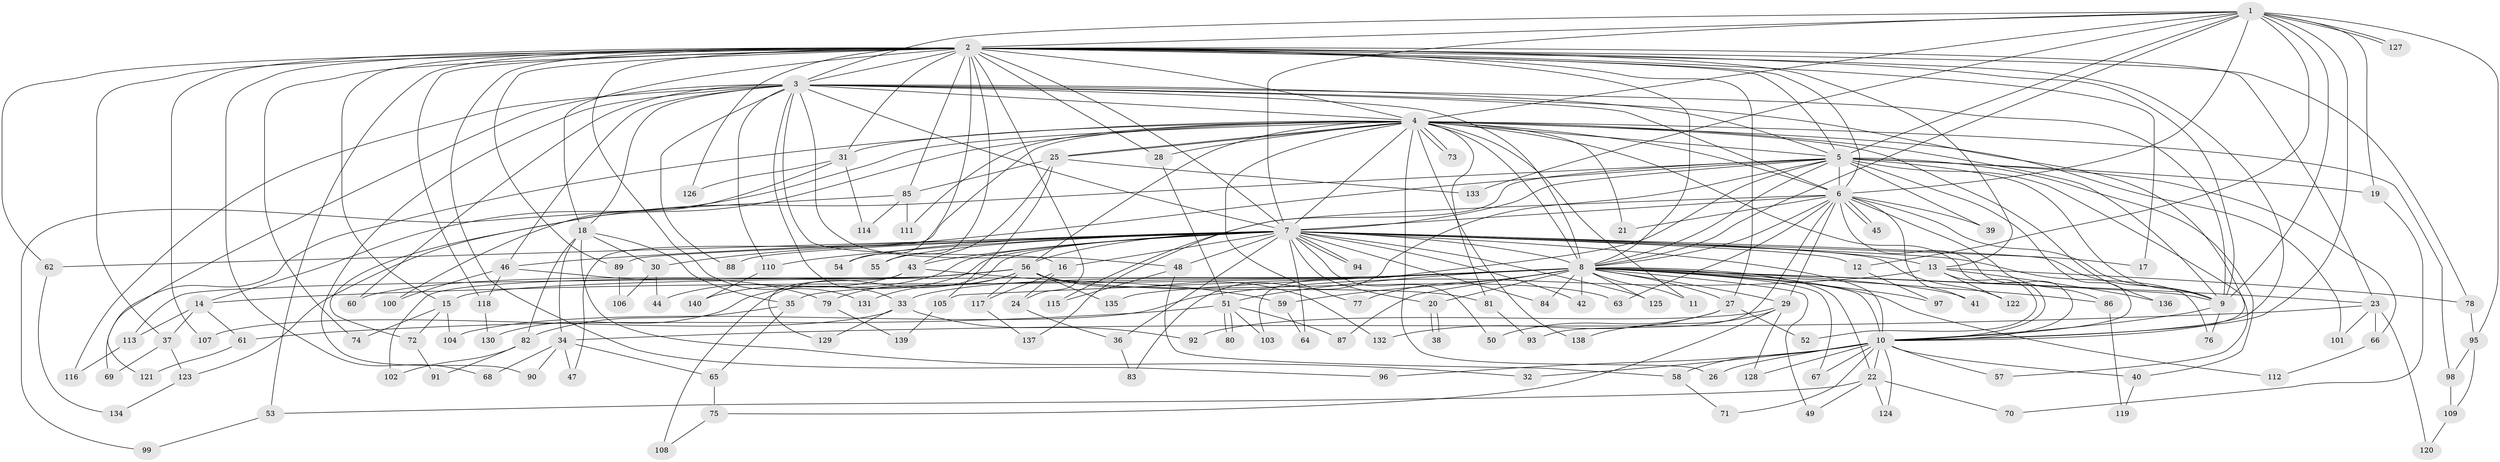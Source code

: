 // coarse degree distribution, {24: 0.017857142857142856, 12: 0.017857142857142856, 31: 0.017857142857142856, 17: 0.017857142857142856, 9: 0.017857142857142856, 25: 0.017857142857142856, 3: 0.14285714285714285, 8: 0.03571428571428571, 5: 0.125, 13: 0.03571428571428571, 10: 0.017857142857142856, 6: 0.017857142857142856, 7: 0.03571428571428571, 4: 0.08928571428571429, 1: 0.08928571428571429, 2: 0.30357142857142855}
// Generated by graph-tools (version 1.1) at 2025/49/03/04/25 22:49:47]
// undirected, 140 vertices, 305 edges
graph export_dot {
  node [color=gray90,style=filled];
  1;
  2;
  3;
  4;
  5;
  6;
  7;
  8;
  9;
  10;
  11;
  12;
  13;
  14;
  15;
  16;
  17;
  18;
  19;
  20;
  21;
  22;
  23;
  24;
  25;
  26;
  27;
  28;
  29;
  30;
  31;
  32;
  33;
  34;
  35;
  36;
  37;
  38;
  39;
  40;
  41;
  42;
  43;
  44;
  45;
  46;
  47;
  48;
  49;
  50;
  51;
  52;
  53;
  54;
  55;
  56;
  57;
  58;
  59;
  60;
  61;
  62;
  63;
  64;
  65;
  66;
  67;
  68;
  69;
  70;
  71;
  72;
  73;
  74;
  75;
  76;
  77;
  78;
  79;
  80;
  81;
  82;
  83;
  84;
  85;
  86;
  87;
  88;
  89;
  90;
  91;
  92;
  93;
  94;
  95;
  96;
  97;
  98;
  99;
  100;
  101;
  102;
  103;
  104;
  105;
  106;
  107;
  108;
  109;
  110;
  111;
  112;
  113;
  114;
  115;
  116;
  117;
  118;
  119;
  120;
  121;
  122;
  123;
  124;
  125;
  126;
  127;
  128;
  129;
  130;
  131;
  132;
  133;
  134;
  135;
  136;
  137;
  138;
  139;
  140;
  1 -- 2;
  1 -- 3;
  1 -- 4;
  1 -- 5;
  1 -- 6;
  1 -- 7;
  1 -- 8;
  1 -- 9;
  1 -- 10;
  1 -- 12;
  1 -- 19;
  1 -- 95;
  1 -- 127;
  1 -- 127;
  1 -- 133;
  2 -- 3;
  2 -- 4;
  2 -- 5;
  2 -- 6;
  2 -- 7;
  2 -- 8;
  2 -- 9;
  2 -- 10;
  2 -- 13;
  2 -- 15;
  2 -- 17;
  2 -- 18;
  2 -- 23;
  2 -- 24;
  2 -- 27;
  2 -- 28;
  2 -- 31;
  2 -- 37;
  2 -- 53;
  2 -- 54;
  2 -- 55;
  2 -- 62;
  2 -- 68;
  2 -- 74;
  2 -- 78;
  2 -- 85;
  2 -- 89;
  2 -- 96;
  2 -- 107;
  2 -- 118;
  2 -- 126;
  2 -- 131;
  3 -- 4;
  3 -- 5;
  3 -- 6;
  3 -- 7;
  3 -- 8;
  3 -- 9;
  3 -- 10;
  3 -- 16;
  3 -- 18;
  3 -- 33;
  3 -- 46;
  3 -- 48;
  3 -- 60;
  3 -- 88;
  3 -- 90;
  3 -- 110;
  3 -- 116;
  3 -- 121;
  4 -- 5;
  4 -- 6;
  4 -- 7;
  4 -- 8;
  4 -- 9;
  4 -- 10;
  4 -- 11;
  4 -- 14;
  4 -- 21;
  4 -- 25;
  4 -- 25;
  4 -- 26;
  4 -- 28;
  4 -- 31;
  4 -- 47;
  4 -- 56;
  4 -- 69;
  4 -- 72;
  4 -- 73;
  4 -- 73;
  4 -- 77;
  4 -- 81;
  4 -- 98;
  4 -- 101;
  4 -- 111;
  4 -- 136;
  4 -- 138;
  5 -- 6;
  5 -- 7;
  5 -- 8;
  5 -- 9;
  5 -- 10;
  5 -- 19;
  5 -- 30;
  5 -- 39;
  5 -- 40;
  5 -- 57;
  5 -- 66;
  5 -- 83;
  5 -- 103;
  5 -- 123;
  5 -- 137;
  6 -- 7;
  6 -- 8;
  6 -- 9;
  6 -- 10;
  6 -- 21;
  6 -- 29;
  6 -- 39;
  6 -- 41;
  6 -- 45;
  6 -- 45;
  6 -- 63;
  6 -- 86;
  6 -- 93;
  6 -- 115;
  7 -- 8;
  7 -- 9;
  7 -- 10;
  7 -- 12;
  7 -- 13;
  7 -- 16;
  7 -- 17;
  7 -- 20;
  7 -- 36;
  7 -- 42;
  7 -- 43;
  7 -- 46;
  7 -- 48;
  7 -- 50;
  7 -- 54;
  7 -- 55;
  7 -- 56;
  7 -- 62;
  7 -- 64;
  7 -- 76;
  7 -- 84;
  7 -- 88;
  7 -- 89;
  7 -- 94;
  7 -- 94;
  7 -- 108;
  7 -- 110;
  7 -- 122;
  7 -- 125;
  7 -- 130;
  7 -- 140;
  8 -- 9;
  8 -- 10;
  8 -- 11;
  8 -- 14;
  8 -- 15;
  8 -- 20;
  8 -- 22;
  8 -- 23;
  8 -- 27;
  8 -- 29;
  8 -- 33;
  8 -- 35;
  8 -- 41;
  8 -- 42;
  8 -- 49;
  8 -- 51;
  8 -- 59;
  8 -- 67;
  8 -- 77;
  8 -- 84;
  8 -- 86;
  8 -- 87;
  8 -- 97;
  8 -- 105;
  8 -- 112;
  8 -- 125;
  8 -- 135;
  9 -- 10;
  9 -- 76;
  10 -- 22;
  10 -- 26;
  10 -- 32;
  10 -- 40;
  10 -- 57;
  10 -- 58;
  10 -- 67;
  10 -- 71;
  10 -- 96;
  10 -- 124;
  10 -- 128;
  12 -- 97;
  13 -- 52;
  13 -- 78;
  13 -- 104;
  13 -- 122;
  13 -- 136;
  14 -- 37;
  14 -- 61;
  14 -- 113;
  15 -- 72;
  15 -- 74;
  15 -- 104;
  16 -- 24;
  16 -- 117;
  18 -- 30;
  18 -- 32;
  18 -- 34;
  18 -- 35;
  18 -- 82;
  19 -- 70;
  20 -- 38;
  20 -- 38;
  22 -- 49;
  22 -- 53;
  22 -- 70;
  22 -- 124;
  23 -- 34;
  23 -- 66;
  23 -- 101;
  23 -- 120;
  24 -- 36;
  25 -- 43;
  25 -- 85;
  25 -- 105;
  25 -- 133;
  27 -- 50;
  27 -- 52;
  27 -- 132;
  28 -- 51;
  29 -- 75;
  29 -- 92;
  29 -- 128;
  29 -- 138;
  30 -- 44;
  30 -- 106;
  31 -- 100;
  31 -- 114;
  31 -- 126;
  33 -- 92;
  33 -- 107;
  33 -- 129;
  34 -- 47;
  34 -- 65;
  34 -- 68;
  34 -- 90;
  35 -- 65;
  35 -- 82;
  36 -- 83;
  37 -- 69;
  37 -- 123;
  40 -- 119;
  43 -- 44;
  43 -- 59;
  43 -- 129;
  46 -- 79;
  46 -- 100;
  46 -- 118;
  48 -- 58;
  48 -- 115;
  51 -- 61;
  51 -- 80;
  51 -- 80;
  51 -- 87;
  51 -- 103;
  53 -- 99;
  56 -- 60;
  56 -- 63;
  56 -- 79;
  56 -- 81;
  56 -- 102;
  56 -- 113;
  56 -- 117;
  56 -- 131;
  56 -- 132;
  56 -- 135;
  58 -- 71;
  59 -- 64;
  61 -- 121;
  62 -- 134;
  65 -- 75;
  66 -- 112;
  72 -- 91;
  75 -- 108;
  78 -- 95;
  79 -- 139;
  81 -- 93;
  82 -- 91;
  82 -- 102;
  85 -- 99;
  85 -- 111;
  85 -- 114;
  86 -- 119;
  89 -- 106;
  95 -- 98;
  95 -- 109;
  98 -- 109;
  105 -- 139;
  109 -- 120;
  110 -- 140;
  113 -- 116;
  117 -- 137;
  118 -- 130;
  123 -- 134;
}
